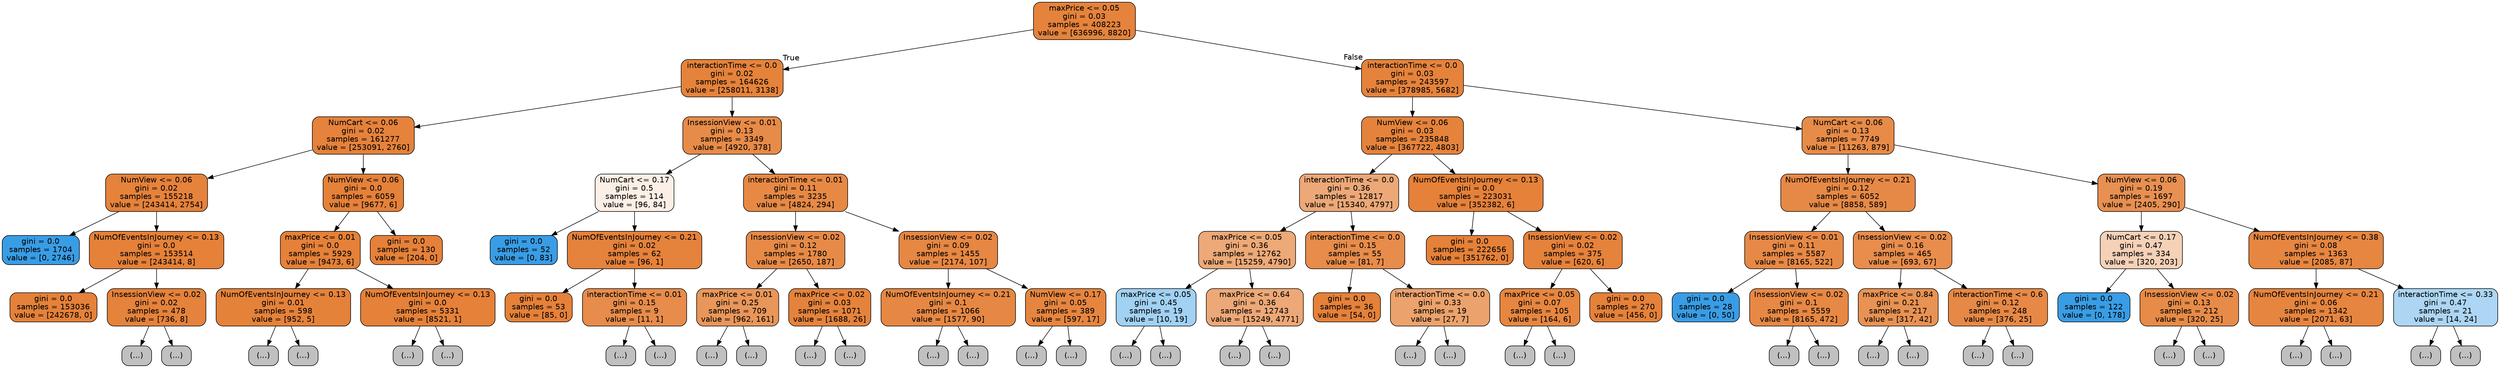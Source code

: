 digraph Tree {
node [shape=box, style="filled, rounded", color="black", fontname="helvetica"] ;
edge [fontname="helvetica"] ;
0 [label="maxPrice <= 0.05\ngini = 0.03\nsamples = 408223\nvalue = [636996, 8820]", fillcolor="#e5833c"] ;
1 [label="interactionTime <= 0.0\ngini = 0.02\nsamples = 164626\nvalue = [258011, 3138]", fillcolor="#e5833b"] ;
0 -> 1 [labeldistance=2.5, labelangle=45, headlabel="True"] ;
2 [label="NumCart <= 0.06\ngini = 0.02\nsamples = 161277\nvalue = [253091, 2760]", fillcolor="#e5823b"] ;
1 -> 2 ;
3 [label="NumView <= 0.06\ngini = 0.02\nsamples = 155218\nvalue = [243414, 2754]", fillcolor="#e5823b"] ;
2 -> 3 ;
4 [label="gini = 0.0\nsamples = 1704\nvalue = [0, 2746]", fillcolor="#399de5"] ;
3 -> 4 ;
5 [label="NumOfEventsInJourney <= 0.13\ngini = 0.0\nsamples = 153514\nvalue = [243414, 8]", fillcolor="#e58139"] ;
3 -> 5 ;
6 [label="gini = 0.0\nsamples = 153036\nvalue = [242678, 0]", fillcolor="#e58139"] ;
5 -> 6 ;
7 [label="InsessionView <= 0.02\ngini = 0.02\nsamples = 478\nvalue = [736, 8]", fillcolor="#e5823b"] ;
5 -> 7 ;
8 [label="(...)", fillcolor="#C0C0C0"] ;
7 -> 8 ;
13 [label="(...)", fillcolor="#C0C0C0"] ;
7 -> 13 ;
14 [label="NumView <= 0.06\ngini = 0.0\nsamples = 6059\nvalue = [9677, 6]", fillcolor="#e58139"] ;
2 -> 14 ;
15 [label="maxPrice <= 0.01\ngini = 0.0\nsamples = 5929\nvalue = [9473, 6]", fillcolor="#e58139"] ;
14 -> 15 ;
16 [label="NumOfEventsInJourney <= 0.13\ngini = 0.01\nsamples = 598\nvalue = [952, 5]", fillcolor="#e5823a"] ;
15 -> 16 ;
17 [label="(...)", fillcolor="#C0C0C0"] ;
16 -> 17 ;
18 [label="(...)", fillcolor="#C0C0C0"] ;
16 -> 18 ;
23 [label="NumOfEventsInJourney <= 0.13\ngini = 0.0\nsamples = 5331\nvalue = [8521, 1]", fillcolor="#e58139"] ;
15 -> 23 ;
24 [label="(...)", fillcolor="#C0C0C0"] ;
23 -> 24 ;
25 [label="(...)", fillcolor="#C0C0C0"] ;
23 -> 25 ;
32 [label="gini = 0.0\nsamples = 130\nvalue = [204, 0]", fillcolor="#e58139"] ;
14 -> 32 ;
33 [label="InsessionView <= 0.01\ngini = 0.13\nsamples = 3349\nvalue = [4920, 378]", fillcolor="#e78b48"] ;
1 -> 33 ;
34 [label="NumCart <= 0.17\ngini = 0.5\nsamples = 114\nvalue = [96, 84]", fillcolor="#fcefe6"] ;
33 -> 34 ;
35 [label="gini = 0.0\nsamples = 52\nvalue = [0, 83]", fillcolor="#399de5"] ;
34 -> 35 ;
36 [label="NumOfEventsInJourney <= 0.21\ngini = 0.02\nsamples = 62\nvalue = [96, 1]", fillcolor="#e5823b"] ;
34 -> 36 ;
37 [label="gini = 0.0\nsamples = 53\nvalue = [85, 0]", fillcolor="#e58139"] ;
36 -> 37 ;
38 [label="interactionTime <= 0.01\ngini = 0.15\nsamples = 9\nvalue = [11, 1]", fillcolor="#e78c4b"] ;
36 -> 38 ;
39 [label="(...)", fillcolor="#C0C0C0"] ;
38 -> 39 ;
40 [label="(...)", fillcolor="#C0C0C0"] ;
38 -> 40 ;
43 [label="interactionTime <= 0.01\ngini = 0.11\nsamples = 3235\nvalue = [4824, 294]", fillcolor="#e78945"] ;
33 -> 43 ;
44 [label="InsessionView <= 0.02\ngini = 0.12\nsamples = 1780\nvalue = [2650, 187]", fillcolor="#e78a47"] ;
43 -> 44 ;
45 [label="maxPrice <= 0.01\ngini = 0.25\nsamples = 709\nvalue = [962, 161]", fillcolor="#e9965a"] ;
44 -> 45 ;
46 [label="(...)", fillcolor="#C0C0C0"] ;
45 -> 46 ;
69 [label="(...)", fillcolor="#C0C0C0"] ;
45 -> 69 ;
88 [label="maxPrice <= 0.02\ngini = 0.03\nsamples = 1071\nvalue = [1688, 26]", fillcolor="#e5833c"] ;
44 -> 88 ;
89 [label="(...)", fillcolor="#C0C0C0"] ;
88 -> 89 ;
100 [label="(...)", fillcolor="#C0C0C0"] ;
88 -> 100 ;
131 [label="InsessionView <= 0.02\ngini = 0.09\nsamples = 1455\nvalue = [2174, 107]", fillcolor="#e68743"] ;
43 -> 131 ;
132 [label="NumOfEventsInJourney <= 0.21\ngini = 0.1\nsamples = 1066\nvalue = [1577, 90]", fillcolor="#e68844"] ;
131 -> 132 ;
133 [label="(...)", fillcolor="#C0C0C0"] ;
132 -> 133 ;
138 [label="(...)", fillcolor="#C0C0C0"] ;
132 -> 138 ;
157 [label="NumView <= 0.17\ngini = 0.05\nsamples = 389\nvalue = [597, 17]", fillcolor="#e6853f"] ;
131 -> 157 ;
158 [label="(...)", fillcolor="#C0C0C0"] ;
157 -> 158 ;
163 [label="(...)", fillcolor="#C0C0C0"] ;
157 -> 163 ;
184 [label="interactionTime <= 0.0\ngini = 0.03\nsamples = 243597\nvalue = [378985, 5682]", fillcolor="#e5833c"] ;
0 -> 184 [labeldistance=2.5, labelangle=-45, headlabel="False"] ;
185 [label="NumView <= 0.06\ngini = 0.03\nsamples = 235848\nvalue = [367722, 4803]", fillcolor="#e5833c"] ;
184 -> 185 ;
186 [label="interactionTime <= 0.0\ngini = 0.36\nsamples = 12817\nvalue = [15340, 4797]", fillcolor="#eda877"] ;
185 -> 186 ;
187 [label="maxPrice <= 0.05\ngini = 0.36\nsamples = 12762\nvalue = [15259, 4790]", fillcolor="#eda977"] ;
186 -> 187 ;
188 [label="maxPrice <= 0.05\ngini = 0.45\nsamples = 19\nvalue = [10, 19]", fillcolor="#a1d1f3"] ;
187 -> 188 ;
189 [label="(...)", fillcolor="#C0C0C0"] ;
188 -> 189 ;
192 [label="(...)", fillcolor="#C0C0C0"] ;
188 -> 192 ;
197 [label="maxPrice <= 0.64\ngini = 0.36\nsamples = 12743\nvalue = [15249, 4771]", fillcolor="#eda877"] ;
187 -> 197 ;
198 [label="(...)", fillcolor="#C0C0C0"] ;
197 -> 198 ;
233 [label="(...)", fillcolor="#C0C0C0"] ;
197 -> 233 ;
244 [label="interactionTime <= 0.0\ngini = 0.15\nsamples = 55\nvalue = [81, 7]", fillcolor="#e78c4a"] ;
186 -> 244 ;
245 [label="gini = 0.0\nsamples = 36\nvalue = [54, 0]", fillcolor="#e58139"] ;
244 -> 245 ;
246 [label="interactionTime <= 0.0\ngini = 0.33\nsamples = 19\nvalue = [27, 7]", fillcolor="#eca26c"] ;
244 -> 246 ;
247 [label="(...)", fillcolor="#C0C0C0"] ;
246 -> 247 ;
248 [label="(...)", fillcolor="#C0C0C0"] ;
246 -> 248 ;
257 [label="NumOfEventsInJourney <= 0.13\ngini = 0.0\nsamples = 223031\nvalue = [352382, 6]", fillcolor="#e58139"] ;
185 -> 257 ;
258 [label="gini = 0.0\nsamples = 222656\nvalue = [351762, 0]", fillcolor="#e58139"] ;
257 -> 258 ;
259 [label="InsessionView <= 0.02\ngini = 0.02\nsamples = 375\nvalue = [620, 6]", fillcolor="#e5823b"] ;
257 -> 259 ;
260 [label="maxPrice <= 0.05\ngini = 0.07\nsamples = 105\nvalue = [164, 6]", fillcolor="#e68640"] ;
259 -> 260 ;
261 [label="(...)", fillcolor="#C0C0C0"] ;
260 -> 261 ;
264 [label="(...)", fillcolor="#C0C0C0"] ;
260 -> 264 ;
269 [label="gini = 0.0\nsamples = 270\nvalue = [456, 0]", fillcolor="#e58139"] ;
259 -> 269 ;
270 [label="NumCart <= 0.06\ngini = 0.13\nsamples = 7749\nvalue = [11263, 879]", fillcolor="#e78b48"] ;
184 -> 270 ;
271 [label="NumOfEventsInJourney <= 0.21\ngini = 0.12\nsamples = 6052\nvalue = [8858, 589]", fillcolor="#e78946"] ;
270 -> 271 ;
272 [label="InsessionView <= 0.01\ngini = 0.11\nsamples = 5587\nvalue = [8165, 522]", fillcolor="#e78946"] ;
271 -> 272 ;
273 [label="gini = 0.0\nsamples = 28\nvalue = [0, 50]", fillcolor="#399de5"] ;
272 -> 273 ;
274 [label="InsessionView <= 0.02\ngini = 0.1\nsamples = 5559\nvalue = [8165, 472]", fillcolor="#e78844"] ;
272 -> 274 ;
275 [label="(...)", fillcolor="#C0C0C0"] ;
274 -> 275 ;
278 [label="(...)", fillcolor="#C0C0C0"] ;
274 -> 278 ;
285 [label="InsessionView <= 0.02\ngini = 0.16\nsamples = 465\nvalue = [693, 67]", fillcolor="#e88d4c"] ;
271 -> 285 ;
286 [label="maxPrice <= 0.84\ngini = 0.21\nsamples = 217\nvalue = [317, 42]", fillcolor="#e89253"] ;
285 -> 286 ;
287 [label="(...)", fillcolor="#C0C0C0"] ;
286 -> 287 ;
302 [label="(...)", fillcolor="#C0C0C0"] ;
286 -> 302 ;
303 [label="interactionTime <= 0.6\ngini = 0.12\nsamples = 248\nvalue = [376, 25]", fillcolor="#e78946"] ;
285 -> 303 ;
304 [label="(...)", fillcolor="#C0C0C0"] ;
303 -> 304 ;
317 [label="(...)", fillcolor="#C0C0C0"] ;
303 -> 317 ;
324 [label="NumView <= 0.06\ngini = 0.19\nsamples = 1697\nvalue = [2405, 290]", fillcolor="#e89051"] ;
270 -> 324 ;
325 [label="NumCart <= 0.17\ngini = 0.47\nsamples = 334\nvalue = [320, 203]", fillcolor="#f5d1b7"] ;
324 -> 325 ;
326 [label="gini = 0.0\nsamples = 122\nvalue = [0, 178]", fillcolor="#399de5"] ;
325 -> 326 ;
327 [label="InsessionView <= 0.02\ngini = 0.13\nsamples = 212\nvalue = [320, 25]", fillcolor="#e78b48"] ;
325 -> 327 ;
328 [label="(...)", fillcolor="#C0C0C0"] ;
327 -> 328 ;
341 [label="(...)", fillcolor="#C0C0C0"] ;
327 -> 341 ;
342 [label="NumOfEventsInJourney <= 0.38\ngini = 0.08\nsamples = 1363\nvalue = [2085, 87]", fillcolor="#e68641"] ;
324 -> 342 ;
343 [label="NumOfEventsInJourney <= 0.21\ngini = 0.06\nsamples = 1342\nvalue = [2071, 63]", fillcolor="#e6853f"] ;
342 -> 343 ;
344 [label="(...)", fillcolor="#C0C0C0"] ;
343 -> 344 ;
345 [label="(...)", fillcolor="#C0C0C0"] ;
343 -> 345 ;
400 [label="interactionTime <= 0.33\ngini = 0.47\nsamples = 21\nvalue = [14, 24]", fillcolor="#acd6f4"] ;
342 -> 400 ;
401 [label="(...)", fillcolor="#C0C0C0"] ;
400 -> 401 ;
412 [label="(...)", fillcolor="#C0C0C0"] ;
400 -> 412 ;
}